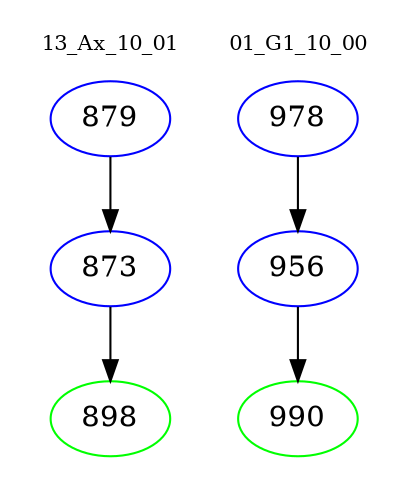 digraph{
subgraph cluster_0 {
color = white
label = "13_Ax_10_01";
fontsize=10;
T0_879 [label="879", color="blue"]
T0_879 -> T0_873 [color="black"]
T0_873 [label="873", color="blue"]
T0_873 -> T0_898 [color="black"]
T0_898 [label="898", color="green"]
}
subgraph cluster_1 {
color = white
label = "01_G1_10_00";
fontsize=10;
T1_978 [label="978", color="blue"]
T1_978 -> T1_956 [color="black"]
T1_956 [label="956", color="blue"]
T1_956 -> T1_990 [color="black"]
T1_990 [label="990", color="green"]
}
}
